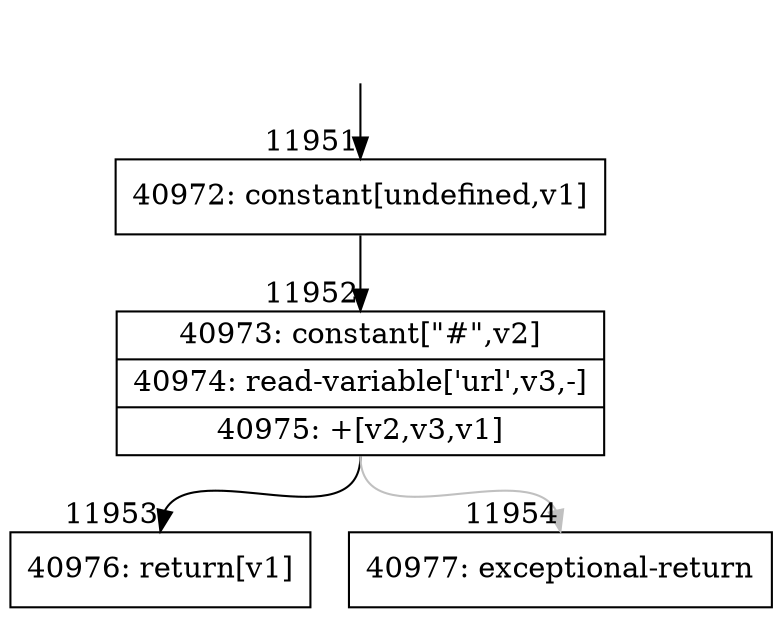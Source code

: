 digraph {
rankdir="TD"
BB_entry984[shape=none,label=""];
BB_entry984 -> BB11951 [tailport=s, headport=n, headlabel="    11951"]
BB11951 [shape=record label="{40972: constant[undefined,v1]}" ] 
BB11951 -> BB11952 [tailport=s, headport=n, headlabel="      11952"]
BB11952 [shape=record label="{40973: constant[\"#\",v2]|40974: read-variable['url',v3,-]|40975: +[v2,v3,v1]}" ] 
BB11952 -> BB11953 [tailport=s, headport=n, headlabel="      11953"]
BB11952 -> BB11954 [tailport=s, headport=n, color=gray, headlabel="      11954"]
BB11953 [shape=record label="{40976: return[v1]}" ] 
BB11954 [shape=record label="{40977: exceptional-return}" ] 
//#$~ 22056
}
